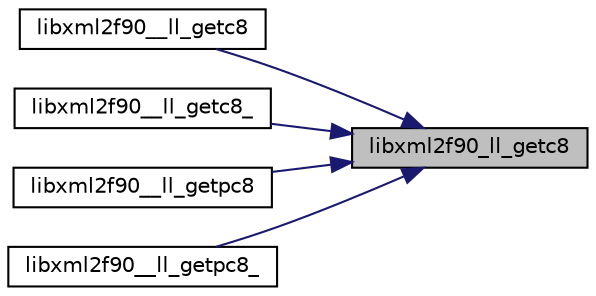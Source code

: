 digraph "libxml2f90_ll_getc8"
{
 // LATEX_PDF_SIZE
  edge [fontname="Helvetica",fontsize="10",labelfontname="Helvetica",labelfontsize="10"];
  node [fontname="Helvetica",fontsize="10",shape=record];
  rankdir="RL";
  Node1 [label="libxml2f90_ll_getc8",height=0.2,width=0.4,color="black", fillcolor="grey75", style="filled", fontcolor="black",tooltip=" "];
  Node1 -> Node2 [dir="back",color="midnightblue",fontsize="10",style="solid"];
  Node2 [label="libxml2f90__ll_getc8",height=0.2,width=0.4,color="black", fillcolor="white", style="filled",URL="$libxml2f90_8f90__pp_8f90.html#a5d4a74ac67abc4657d96bcc55fad78f3",tooltip=" "];
  Node1 -> Node3 [dir="back",color="midnightblue",fontsize="10",style="solid"];
  Node3 [label="libxml2f90__ll_getc8_",height=0.2,width=0.4,color="black", fillcolor="white", style="filled",URL="$libxml2f90_8f90__pp_8f90.html#a3cf0a08fd399cfb2380738008cc1523e",tooltip=" "];
  Node1 -> Node4 [dir="back",color="midnightblue",fontsize="10",style="solid"];
  Node4 [label="libxml2f90__ll_getpc8",height=0.2,width=0.4,color="black", fillcolor="white", style="filled",URL="$libxml2f90_8f90__pp_8f90.html#ac08cc5083f67fe974663dee0dd7066d5",tooltip=" "];
  Node1 -> Node5 [dir="back",color="midnightblue",fontsize="10",style="solid"];
  Node5 [label="libxml2f90__ll_getpc8_",height=0.2,width=0.4,color="black", fillcolor="white", style="filled",URL="$libxml2f90_8f90__pp_8f90.html#adf6af0ff041c73c9d338df8a99c88137",tooltip=" "];
}
